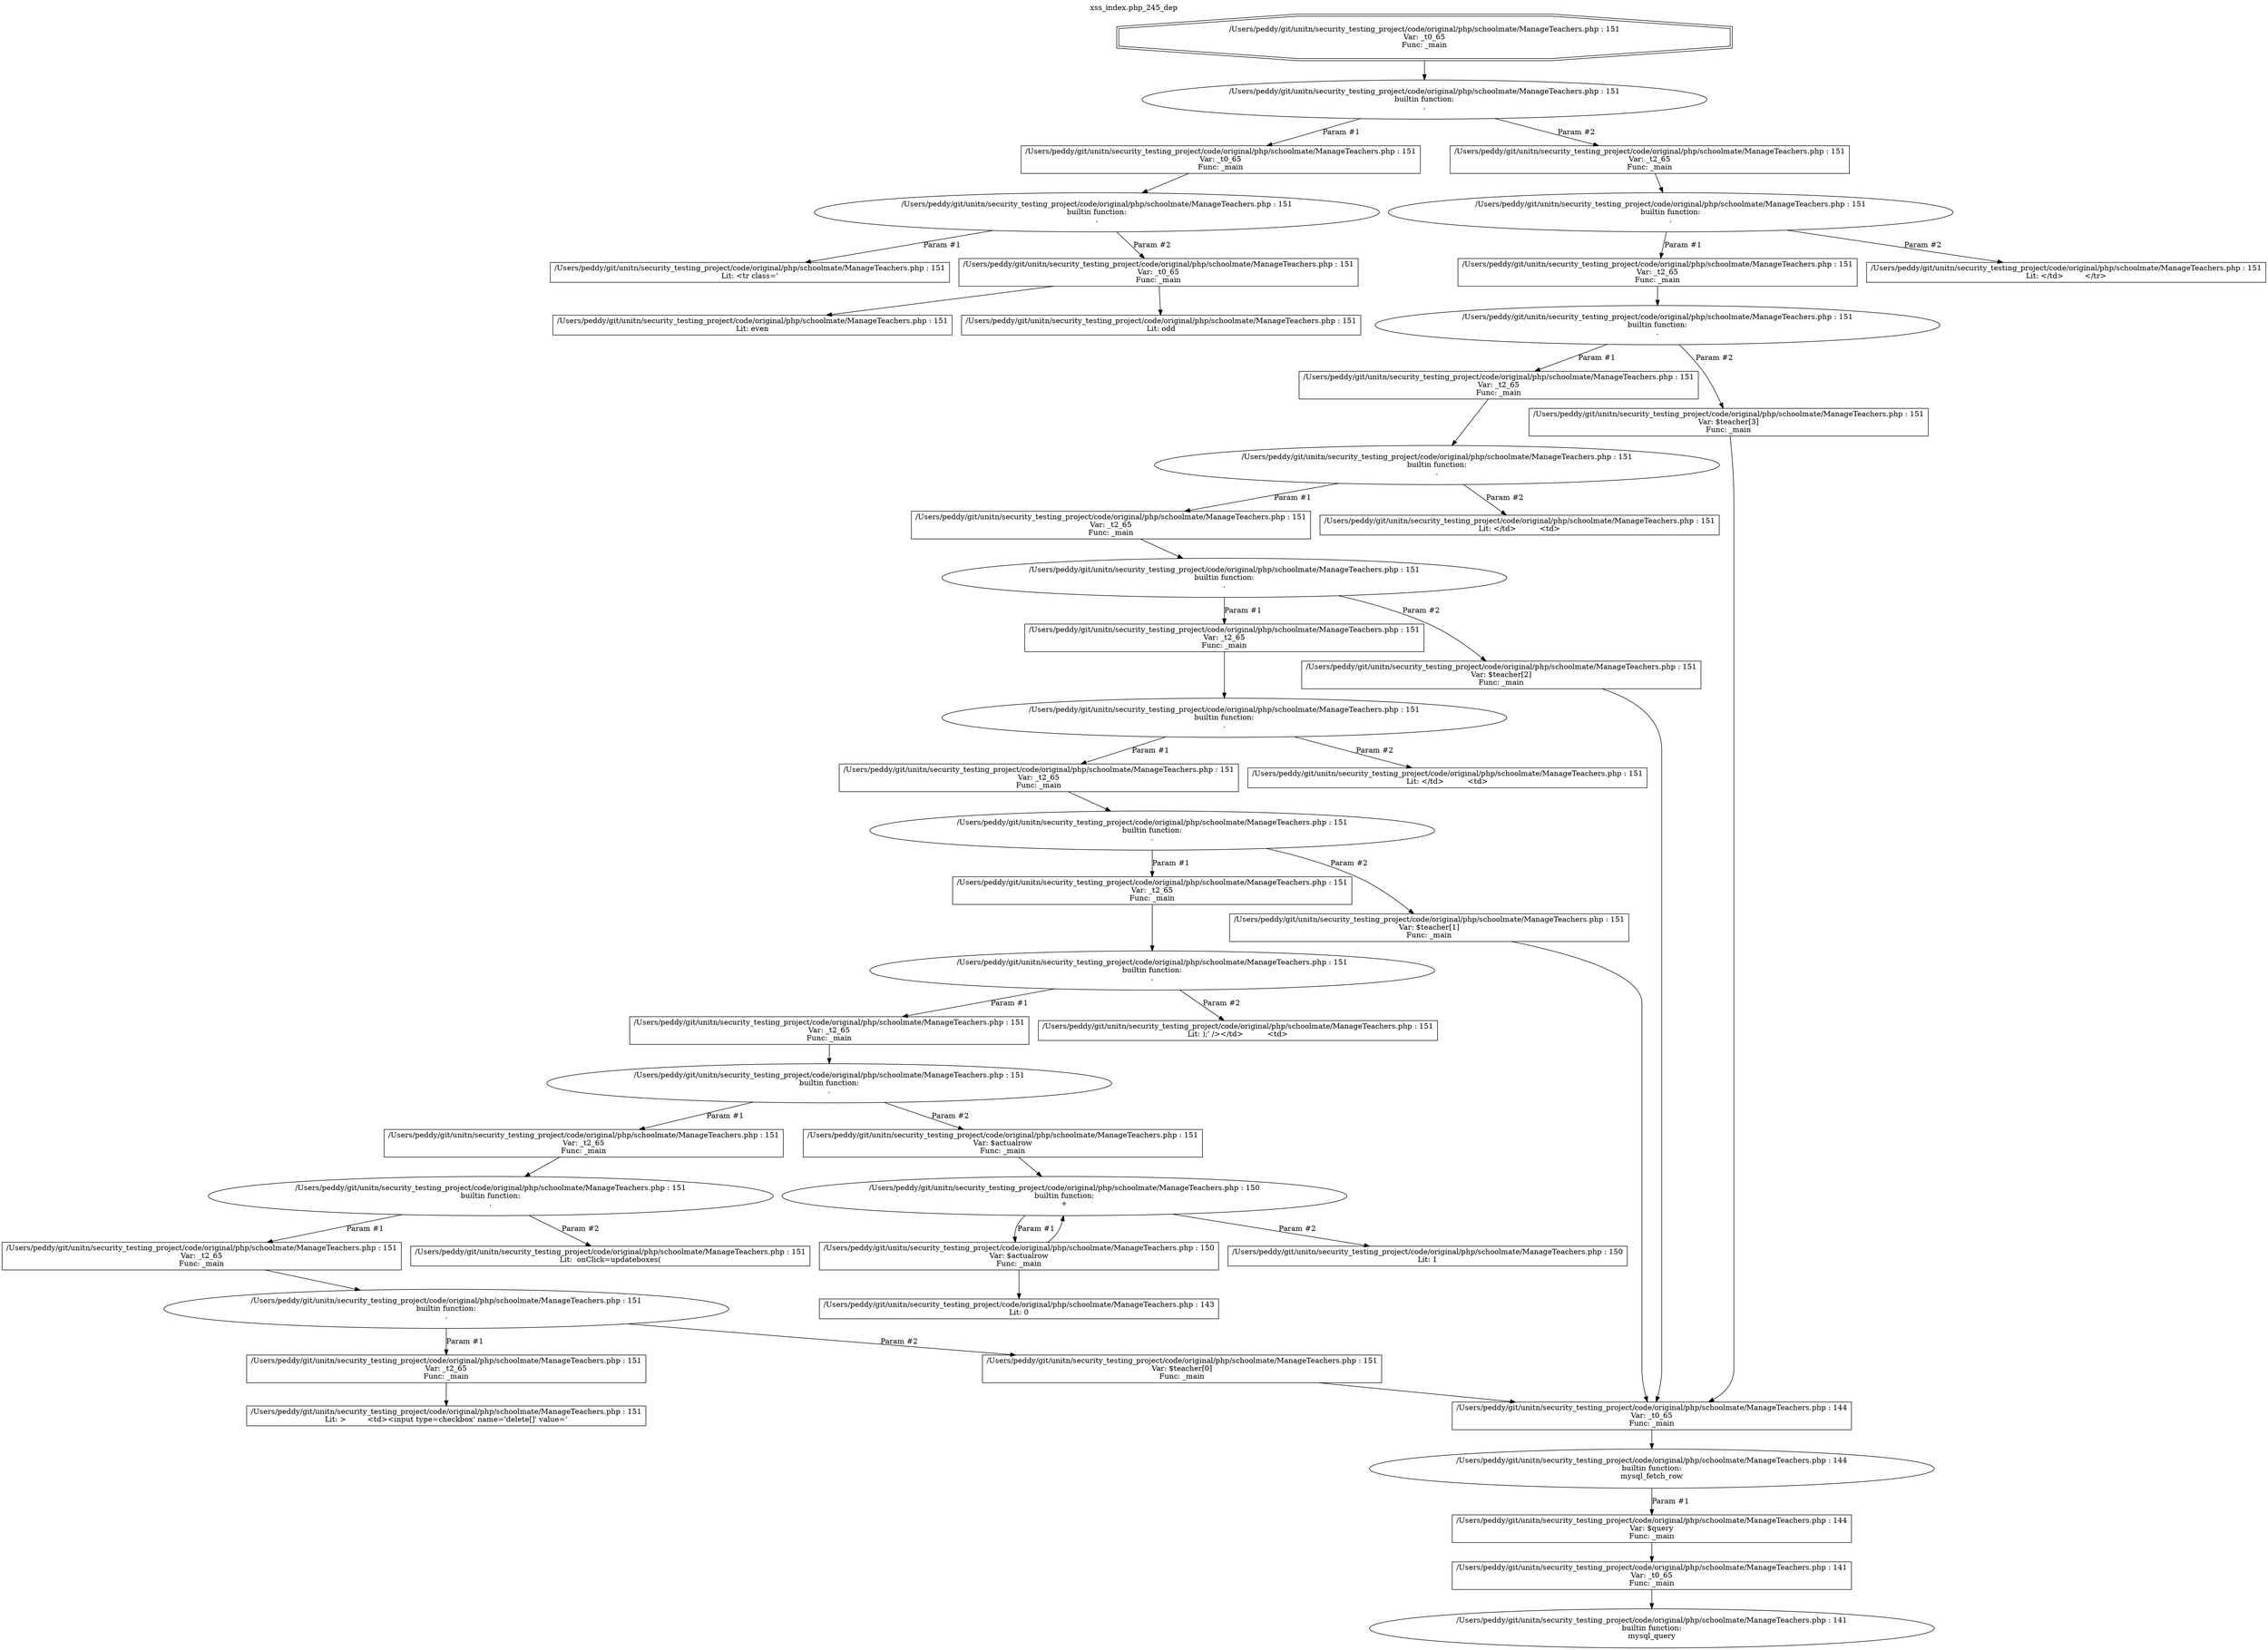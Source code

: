 digraph cfg {
  label="xss_index.php_245_dep";
  labelloc=t;
  n1 [shape=doubleoctagon, label="/Users/peddy/git/unitn/security_testing_project/code/original/php/schoolmate/ManageTeachers.php : 151\nVar: _t0_65\nFunc: _main\n"];
  n2 [shape=ellipse, label="/Users/peddy/git/unitn/security_testing_project/code/original/php/schoolmate/ManageTeachers.php : 151\nbuiltin function:\n.\n"];
  n3 [shape=box, label="/Users/peddy/git/unitn/security_testing_project/code/original/php/schoolmate/ManageTeachers.php : 151\nVar: _t0_65\nFunc: _main\n"];
  n4 [shape=ellipse, label="/Users/peddy/git/unitn/security_testing_project/code/original/php/schoolmate/ManageTeachers.php : 151\nbuiltin function:\n.\n"];
  n5 [shape=box, label="/Users/peddy/git/unitn/security_testing_project/code/original/php/schoolmate/ManageTeachers.php : 151\nLit: <tr class='\n"];
  n6 [shape=box, label="/Users/peddy/git/unitn/security_testing_project/code/original/php/schoolmate/ManageTeachers.php : 151\nVar: _t0_65\nFunc: _main\n"];
  n7 [shape=box, label="/Users/peddy/git/unitn/security_testing_project/code/original/php/schoolmate/ManageTeachers.php : 151\nLit: even\n"];
  n8 [shape=box, label="/Users/peddy/git/unitn/security_testing_project/code/original/php/schoolmate/ManageTeachers.php : 151\nLit: odd\n"];
  n9 [shape=box, label="/Users/peddy/git/unitn/security_testing_project/code/original/php/schoolmate/ManageTeachers.php : 151\nVar: _t2_65\nFunc: _main\n"];
  n10 [shape=ellipse, label="/Users/peddy/git/unitn/security_testing_project/code/original/php/schoolmate/ManageTeachers.php : 151\nbuiltin function:\n.\n"];
  n11 [shape=box, label="/Users/peddy/git/unitn/security_testing_project/code/original/php/schoolmate/ManageTeachers.php : 151\nVar: _t2_65\nFunc: _main\n"];
  n12 [shape=ellipse, label="/Users/peddy/git/unitn/security_testing_project/code/original/php/schoolmate/ManageTeachers.php : 151\nbuiltin function:\n.\n"];
  n13 [shape=box, label="/Users/peddy/git/unitn/security_testing_project/code/original/php/schoolmate/ManageTeachers.php : 151\nVar: _t2_65\nFunc: _main\n"];
  n14 [shape=ellipse, label="/Users/peddy/git/unitn/security_testing_project/code/original/php/schoolmate/ManageTeachers.php : 151\nbuiltin function:\n.\n"];
  n15 [shape=box, label="/Users/peddy/git/unitn/security_testing_project/code/original/php/schoolmate/ManageTeachers.php : 151\nVar: _t2_65\nFunc: _main\n"];
  n16 [shape=ellipse, label="/Users/peddy/git/unitn/security_testing_project/code/original/php/schoolmate/ManageTeachers.php : 151\nbuiltin function:\n.\n"];
  n17 [shape=box, label="/Users/peddy/git/unitn/security_testing_project/code/original/php/schoolmate/ManageTeachers.php : 151\nVar: _t2_65\nFunc: _main\n"];
  n18 [shape=ellipse, label="/Users/peddy/git/unitn/security_testing_project/code/original/php/schoolmate/ManageTeachers.php : 151\nbuiltin function:\n.\n"];
  n19 [shape=box, label="/Users/peddy/git/unitn/security_testing_project/code/original/php/schoolmate/ManageTeachers.php : 151\nVar: _t2_65\nFunc: _main\n"];
  n20 [shape=ellipse, label="/Users/peddy/git/unitn/security_testing_project/code/original/php/schoolmate/ManageTeachers.php : 151\nbuiltin function:\n.\n"];
  n21 [shape=box, label="/Users/peddy/git/unitn/security_testing_project/code/original/php/schoolmate/ManageTeachers.php : 151\nVar: _t2_65\nFunc: _main\n"];
  n22 [shape=ellipse, label="/Users/peddy/git/unitn/security_testing_project/code/original/php/schoolmate/ManageTeachers.php : 151\nbuiltin function:\n.\n"];
  n23 [shape=box, label="/Users/peddy/git/unitn/security_testing_project/code/original/php/schoolmate/ManageTeachers.php : 151\nVar: _t2_65\nFunc: _main\n"];
  n24 [shape=ellipse, label="/Users/peddy/git/unitn/security_testing_project/code/original/php/schoolmate/ManageTeachers.php : 151\nbuiltin function:\n.\n"];
  n25 [shape=box, label="/Users/peddy/git/unitn/security_testing_project/code/original/php/schoolmate/ManageTeachers.php : 151\nVar: _t2_65\nFunc: _main\n"];
  n26 [shape=ellipse, label="/Users/peddy/git/unitn/security_testing_project/code/original/php/schoolmate/ManageTeachers.php : 151\nbuiltin function:\n.\n"];
  n27 [shape=box, label="/Users/peddy/git/unitn/security_testing_project/code/original/php/schoolmate/ManageTeachers.php : 151\nVar: _t2_65\nFunc: _main\n"];
  n28 [shape=ellipse, label="/Users/peddy/git/unitn/security_testing_project/code/original/php/schoolmate/ManageTeachers.php : 151\nbuiltin function:\n.\n"];
  n29 [shape=box, label="/Users/peddy/git/unitn/security_testing_project/code/original/php/schoolmate/ManageTeachers.php : 151\nVar: _t2_65\nFunc: _main\n"];
  n30 [shape=box, label="/Users/peddy/git/unitn/security_testing_project/code/original/php/schoolmate/ManageTeachers.php : 151\nLit: >	  <td><input type=checkbox' name='delete[]' value='\n"];
  n31 [shape=box, label="/Users/peddy/git/unitn/security_testing_project/code/original/php/schoolmate/ManageTeachers.php : 151\nVar: $teacher[0]\nFunc: _main\n"];
  n32 [shape=box, label="/Users/peddy/git/unitn/security_testing_project/code/original/php/schoolmate/ManageTeachers.php : 144\nVar: _t0_65\nFunc: _main\n"];
  n33 [shape=ellipse, label="/Users/peddy/git/unitn/security_testing_project/code/original/php/schoolmate/ManageTeachers.php : 144\nbuiltin function:\nmysql_fetch_row\n"];
  n34 [shape=box, label="/Users/peddy/git/unitn/security_testing_project/code/original/php/schoolmate/ManageTeachers.php : 144\nVar: $query\nFunc: _main\n"];
  n35 [shape=box, label="/Users/peddy/git/unitn/security_testing_project/code/original/php/schoolmate/ManageTeachers.php : 141\nVar: _t0_65\nFunc: _main\n"];
  n36 [shape=ellipse, label="/Users/peddy/git/unitn/security_testing_project/code/original/php/schoolmate/ManageTeachers.php : 141\nbuiltin function:\nmysql_query\n"];
  n37 [shape=box, label="/Users/peddy/git/unitn/security_testing_project/code/original/php/schoolmate/ManageTeachers.php : 151\nLit:  onClick=updateboxes(\n"];
  n38 [shape=box, label="/Users/peddy/git/unitn/security_testing_project/code/original/php/schoolmate/ManageTeachers.php : 151\nVar: $actualrow\nFunc: _main\n"];
  n39 [shape=ellipse, label="/Users/peddy/git/unitn/security_testing_project/code/original/php/schoolmate/ManageTeachers.php : 150\nbuiltin function:\n+\n"];
  n40 [shape=box, label="/Users/peddy/git/unitn/security_testing_project/code/original/php/schoolmate/ManageTeachers.php : 150\nVar: $actualrow\nFunc: _main\n"];
  n41 [shape=box, label="/Users/peddy/git/unitn/security_testing_project/code/original/php/schoolmate/ManageTeachers.php : 143\nLit: 0\n"];
  n42 [shape=box, label="/Users/peddy/git/unitn/security_testing_project/code/original/php/schoolmate/ManageTeachers.php : 150\nLit: 1\n"];
  n43 [shape=box, label="/Users/peddy/git/unitn/security_testing_project/code/original/php/schoolmate/ManageTeachers.php : 151\nLit: );' /></td>	  <td>\n"];
  n44 [shape=box, label="/Users/peddy/git/unitn/security_testing_project/code/original/php/schoolmate/ManageTeachers.php : 151\nVar: $teacher[1]\nFunc: _main\n"];
  n45 [shape=box, label="/Users/peddy/git/unitn/security_testing_project/code/original/php/schoolmate/ManageTeachers.php : 151\nLit: </td>	  <td>\n"];
  n46 [shape=box, label="/Users/peddy/git/unitn/security_testing_project/code/original/php/schoolmate/ManageTeachers.php : 151\nVar: $teacher[2]\nFunc: _main\n"];
  n47 [shape=box, label="/Users/peddy/git/unitn/security_testing_project/code/original/php/schoolmate/ManageTeachers.php : 151\nLit: </td>	  <td>\n"];
  n48 [shape=box, label="/Users/peddy/git/unitn/security_testing_project/code/original/php/schoolmate/ManageTeachers.php : 151\nVar: $teacher[3]\nFunc: _main\n"];
  n49 [shape=box, label="/Users/peddy/git/unitn/security_testing_project/code/original/php/schoolmate/ManageTeachers.php : 151\nLit: </td>	 </tr>\n"];
  n1 -> n2;
  n3 -> n4;
  n4 -> n5[label="Param #1"];
  n4 -> n6[label="Param #2"];
  n6 -> n7;
  n6 -> n8;
  n2 -> n3[label="Param #1"];
  n2 -> n9[label="Param #2"];
  n9 -> n10;
  n11 -> n12;
  n13 -> n14;
  n15 -> n16;
  n17 -> n18;
  n19 -> n20;
  n21 -> n22;
  n23 -> n24;
  n25 -> n26;
  n27 -> n28;
  n29 -> n30;
  n28 -> n29[label="Param #1"];
  n28 -> n31[label="Param #2"];
  n32 -> n33;
  n35 -> n36;
  n34 -> n35;
  n33 -> n34[label="Param #1"];
  n31 -> n32;
  n26 -> n27[label="Param #1"];
  n26 -> n37[label="Param #2"];
  n24 -> n25[label="Param #1"];
  n24 -> n38[label="Param #2"];
  n38 -> n39;
  n40 -> n39;
  n40 -> n41;
  n39 -> n40[label="Param #1"];
  n39 -> n42[label="Param #2"];
  n22 -> n23[label="Param #1"];
  n22 -> n43[label="Param #2"];
  n20 -> n21[label="Param #1"];
  n20 -> n44[label="Param #2"];
  n44 -> n32;
  n18 -> n19[label="Param #1"];
  n18 -> n45[label="Param #2"];
  n16 -> n17[label="Param #1"];
  n16 -> n46[label="Param #2"];
  n46 -> n32;
  n14 -> n15[label="Param #1"];
  n14 -> n47[label="Param #2"];
  n12 -> n13[label="Param #1"];
  n12 -> n48[label="Param #2"];
  n48 -> n32;
  n10 -> n11[label="Param #1"];
  n10 -> n49[label="Param #2"];
}
